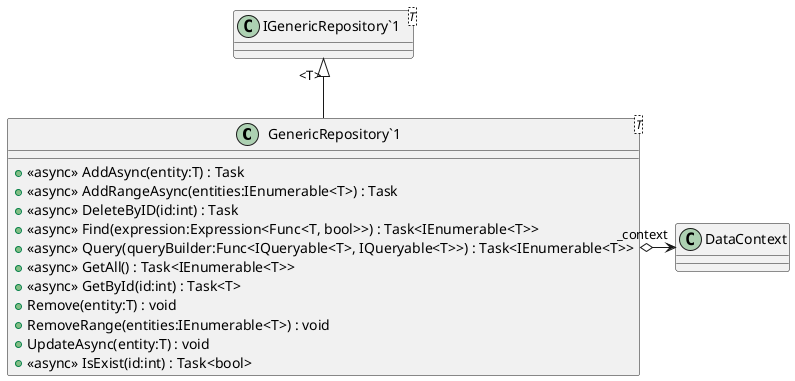 @startuml
class "GenericRepository`1"<T> {
    + <<async>> AddAsync(entity:T) : Task
    + <<async>> AddRangeAsync(entities:IEnumerable<T>) : Task
    + <<async>> DeleteByID(id:int) : Task
    + <<async>> Find(expression:Expression<Func<T, bool>>) : Task<IEnumerable<T>>
    + <<async>> Query(queryBuilder:Func<IQueryable<T>, IQueryable<T>>) : Task<IEnumerable<T>>
    + <<async>> GetAll() : Task<IEnumerable<T>>
    + <<async>> GetById(id:int) : Task<T>
    + Remove(entity:T) : void
    + RemoveRange(entities:IEnumerable<T>) : void
    + UpdateAsync(entity:T) : void
    + <<async>> IsExist(id:int) : Task<bool>
}
class "IGenericRepository`1"<T> {
}
"IGenericRepository`1" "<T>" <|-- "GenericRepository`1"
"GenericRepository`1" o-> "_context" DataContext
@enduml
